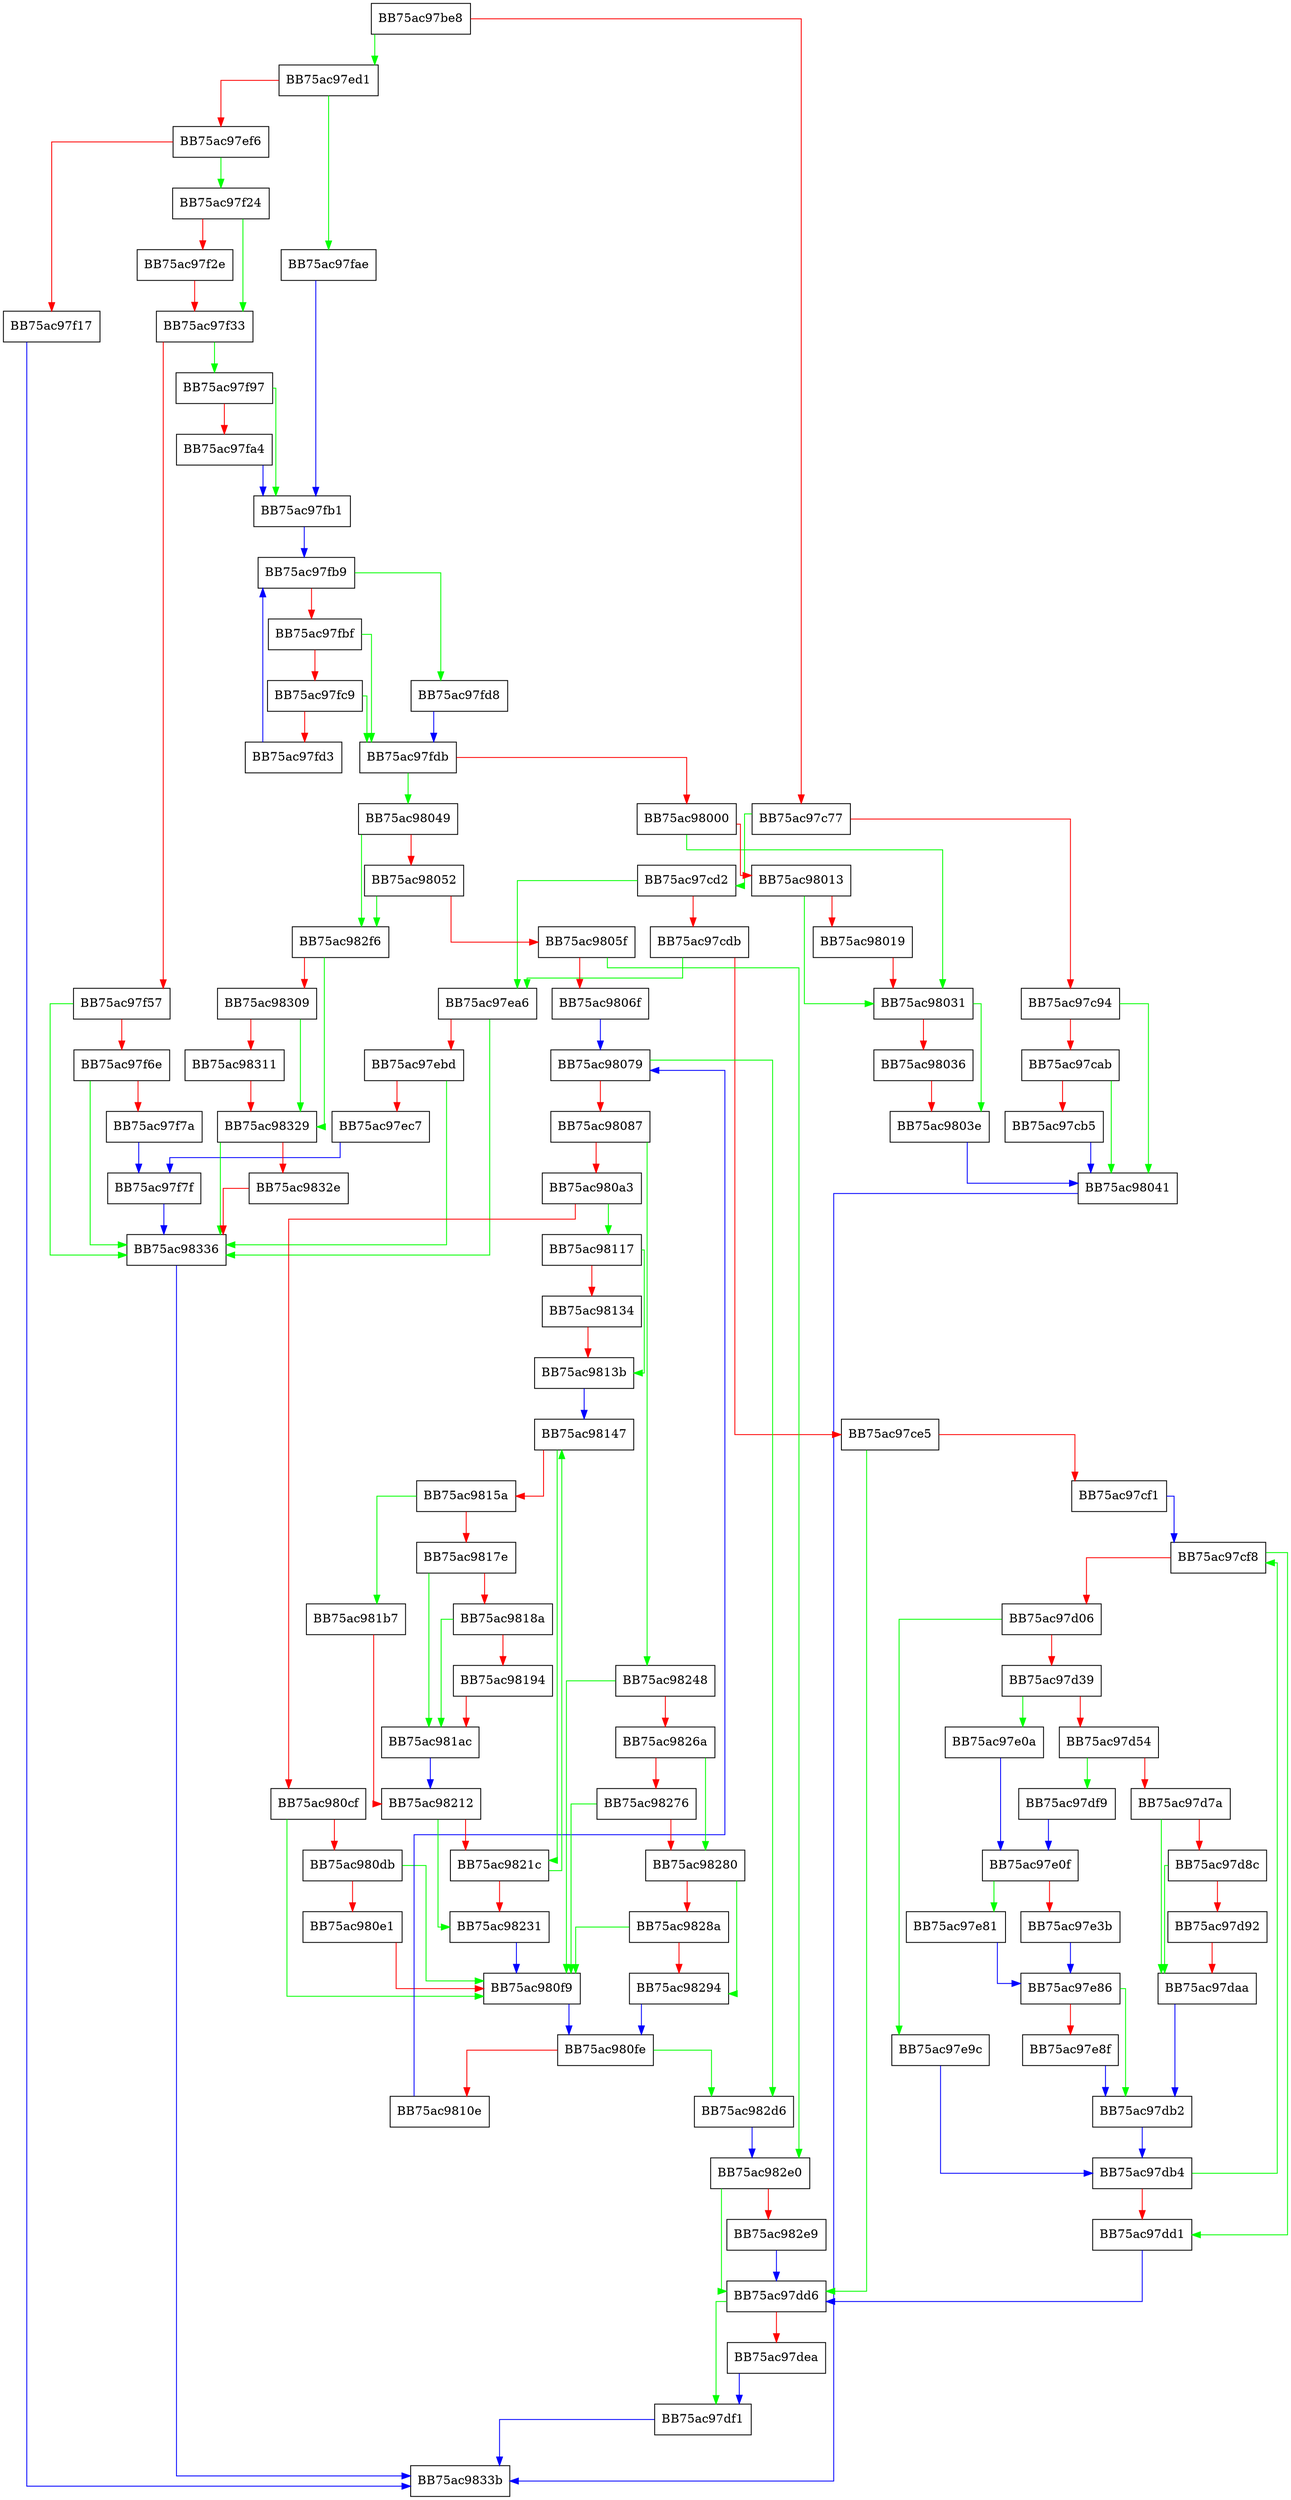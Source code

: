 digraph ReportPUALatents {
  node [shape="box"];
  graph [splines=ortho];
  BB75ac97be8 -> BB75ac97ed1 [color="green"];
  BB75ac97be8 -> BB75ac97c77 [color="red"];
  BB75ac97c77 -> BB75ac97cd2 [color="green"];
  BB75ac97c77 -> BB75ac97c94 [color="red"];
  BB75ac97c94 -> BB75ac98041 [color="green"];
  BB75ac97c94 -> BB75ac97cab [color="red"];
  BB75ac97cab -> BB75ac98041 [color="green"];
  BB75ac97cab -> BB75ac97cb5 [color="red"];
  BB75ac97cb5 -> BB75ac98041 [color="blue"];
  BB75ac97cd2 -> BB75ac97ea6 [color="green"];
  BB75ac97cd2 -> BB75ac97cdb [color="red"];
  BB75ac97cdb -> BB75ac97ea6 [color="green"];
  BB75ac97cdb -> BB75ac97ce5 [color="red"];
  BB75ac97ce5 -> BB75ac97dd6 [color="green"];
  BB75ac97ce5 -> BB75ac97cf1 [color="red"];
  BB75ac97cf1 -> BB75ac97cf8 [color="blue"];
  BB75ac97cf8 -> BB75ac97dd1 [color="green"];
  BB75ac97cf8 -> BB75ac97d06 [color="red"];
  BB75ac97d06 -> BB75ac97e9c [color="green"];
  BB75ac97d06 -> BB75ac97d39 [color="red"];
  BB75ac97d39 -> BB75ac97e0a [color="green"];
  BB75ac97d39 -> BB75ac97d54 [color="red"];
  BB75ac97d54 -> BB75ac97df9 [color="green"];
  BB75ac97d54 -> BB75ac97d7a [color="red"];
  BB75ac97d7a -> BB75ac97daa [color="green"];
  BB75ac97d7a -> BB75ac97d8c [color="red"];
  BB75ac97d8c -> BB75ac97daa [color="green"];
  BB75ac97d8c -> BB75ac97d92 [color="red"];
  BB75ac97d92 -> BB75ac97daa [color="red"];
  BB75ac97daa -> BB75ac97db2 [color="blue"];
  BB75ac97db2 -> BB75ac97db4 [color="blue"];
  BB75ac97db4 -> BB75ac97cf8 [color="green"];
  BB75ac97db4 -> BB75ac97dd1 [color="red"];
  BB75ac97dd1 -> BB75ac97dd6 [color="blue"];
  BB75ac97dd6 -> BB75ac97df1 [color="green"];
  BB75ac97dd6 -> BB75ac97dea [color="red"];
  BB75ac97dea -> BB75ac97df1 [color="blue"];
  BB75ac97df1 -> BB75ac9833b [color="blue"];
  BB75ac97df9 -> BB75ac97e0f [color="blue"];
  BB75ac97e0a -> BB75ac97e0f [color="blue"];
  BB75ac97e0f -> BB75ac97e81 [color="green"];
  BB75ac97e0f -> BB75ac97e3b [color="red"];
  BB75ac97e3b -> BB75ac97e86 [color="blue"];
  BB75ac97e81 -> BB75ac97e86 [color="blue"];
  BB75ac97e86 -> BB75ac97db2 [color="green"];
  BB75ac97e86 -> BB75ac97e8f [color="red"];
  BB75ac97e8f -> BB75ac97db2 [color="blue"];
  BB75ac97e9c -> BB75ac97db4 [color="blue"];
  BB75ac97ea6 -> BB75ac98336 [color="green"];
  BB75ac97ea6 -> BB75ac97ebd [color="red"];
  BB75ac97ebd -> BB75ac98336 [color="green"];
  BB75ac97ebd -> BB75ac97ec7 [color="red"];
  BB75ac97ec7 -> BB75ac97f7f [color="blue"];
  BB75ac97ed1 -> BB75ac97fae [color="green"];
  BB75ac97ed1 -> BB75ac97ef6 [color="red"];
  BB75ac97ef6 -> BB75ac97f24 [color="green"];
  BB75ac97ef6 -> BB75ac97f17 [color="red"];
  BB75ac97f17 -> BB75ac9833b [color="blue"];
  BB75ac97f24 -> BB75ac97f33 [color="green"];
  BB75ac97f24 -> BB75ac97f2e [color="red"];
  BB75ac97f2e -> BB75ac97f33 [color="red"];
  BB75ac97f33 -> BB75ac97f97 [color="green"];
  BB75ac97f33 -> BB75ac97f57 [color="red"];
  BB75ac97f57 -> BB75ac98336 [color="green"];
  BB75ac97f57 -> BB75ac97f6e [color="red"];
  BB75ac97f6e -> BB75ac98336 [color="green"];
  BB75ac97f6e -> BB75ac97f7a [color="red"];
  BB75ac97f7a -> BB75ac97f7f [color="blue"];
  BB75ac97f7f -> BB75ac98336 [color="blue"];
  BB75ac97f97 -> BB75ac97fb1 [color="green"];
  BB75ac97f97 -> BB75ac97fa4 [color="red"];
  BB75ac97fa4 -> BB75ac97fb1 [color="blue"];
  BB75ac97fae -> BB75ac97fb1 [color="blue"];
  BB75ac97fb1 -> BB75ac97fb9 [color="blue"];
  BB75ac97fb9 -> BB75ac97fd8 [color="green"];
  BB75ac97fb9 -> BB75ac97fbf [color="red"];
  BB75ac97fbf -> BB75ac97fdb [color="green"];
  BB75ac97fbf -> BB75ac97fc9 [color="red"];
  BB75ac97fc9 -> BB75ac97fdb [color="green"];
  BB75ac97fc9 -> BB75ac97fd3 [color="red"];
  BB75ac97fd3 -> BB75ac97fb9 [color="blue"];
  BB75ac97fd8 -> BB75ac97fdb [color="blue"];
  BB75ac97fdb -> BB75ac98049 [color="green"];
  BB75ac97fdb -> BB75ac98000 [color="red"];
  BB75ac98000 -> BB75ac98031 [color="green"];
  BB75ac98000 -> BB75ac98013 [color="red"];
  BB75ac98013 -> BB75ac98031 [color="green"];
  BB75ac98013 -> BB75ac98019 [color="red"];
  BB75ac98019 -> BB75ac98031 [color="red"];
  BB75ac98031 -> BB75ac9803e [color="green"];
  BB75ac98031 -> BB75ac98036 [color="red"];
  BB75ac98036 -> BB75ac9803e [color="red"];
  BB75ac9803e -> BB75ac98041 [color="blue"];
  BB75ac98041 -> BB75ac9833b [color="blue"];
  BB75ac98049 -> BB75ac982f6 [color="green"];
  BB75ac98049 -> BB75ac98052 [color="red"];
  BB75ac98052 -> BB75ac982f6 [color="green"];
  BB75ac98052 -> BB75ac9805f [color="red"];
  BB75ac9805f -> BB75ac982e0 [color="green"];
  BB75ac9805f -> BB75ac9806f [color="red"];
  BB75ac9806f -> BB75ac98079 [color="blue"];
  BB75ac98079 -> BB75ac982d6 [color="green"];
  BB75ac98079 -> BB75ac98087 [color="red"];
  BB75ac98087 -> BB75ac98248 [color="green"];
  BB75ac98087 -> BB75ac980a3 [color="red"];
  BB75ac980a3 -> BB75ac98117 [color="green"];
  BB75ac980a3 -> BB75ac980cf [color="red"];
  BB75ac980cf -> BB75ac980f9 [color="green"];
  BB75ac980cf -> BB75ac980db [color="red"];
  BB75ac980db -> BB75ac980f9 [color="green"];
  BB75ac980db -> BB75ac980e1 [color="red"];
  BB75ac980e1 -> BB75ac980f9 [color="red"];
  BB75ac980f9 -> BB75ac980fe [color="blue"];
  BB75ac980fe -> BB75ac982d6 [color="green"];
  BB75ac980fe -> BB75ac9810e [color="red"];
  BB75ac9810e -> BB75ac98079 [color="blue"];
  BB75ac98117 -> BB75ac9813b [color="green"];
  BB75ac98117 -> BB75ac98134 [color="red"];
  BB75ac98134 -> BB75ac9813b [color="red"];
  BB75ac9813b -> BB75ac98147 [color="blue"];
  BB75ac98147 -> BB75ac9821c [color="green"];
  BB75ac98147 -> BB75ac9815a [color="red"];
  BB75ac9815a -> BB75ac981b7 [color="green"];
  BB75ac9815a -> BB75ac9817e [color="red"];
  BB75ac9817e -> BB75ac981ac [color="green"];
  BB75ac9817e -> BB75ac9818a [color="red"];
  BB75ac9818a -> BB75ac981ac [color="green"];
  BB75ac9818a -> BB75ac98194 [color="red"];
  BB75ac98194 -> BB75ac981ac [color="red"];
  BB75ac981ac -> BB75ac98212 [color="blue"];
  BB75ac981b7 -> BB75ac98212 [color="red"];
  BB75ac98212 -> BB75ac98231 [color="green"];
  BB75ac98212 -> BB75ac9821c [color="red"];
  BB75ac9821c -> BB75ac98147 [color="green"];
  BB75ac9821c -> BB75ac98231 [color="red"];
  BB75ac98231 -> BB75ac980f9 [color="blue"];
  BB75ac98248 -> BB75ac980f9 [color="green"];
  BB75ac98248 -> BB75ac9826a [color="red"];
  BB75ac9826a -> BB75ac98280 [color="green"];
  BB75ac9826a -> BB75ac98276 [color="red"];
  BB75ac98276 -> BB75ac980f9 [color="green"];
  BB75ac98276 -> BB75ac98280 [color="red"];
  BB75ac98280 -> BB75ac98294 [color="green"];
  BB75ac98280 -> BB75ac9828a [color="red"];
  BB75ac9828a -> BB75ac980f9 [color="green"];
  BB75ac9828a -> BB75ac98294 [color="red"];
  BB75ac98294 -> BB75ac980fe [color="blue"];
  BB75ac982d6 -> BB75ac982e0 [color="blue"];
  BB75ac982e0 -> BB75ac97dd6 [color="green"];
  BB75ac982e0 -> BB75ac982e9 [color="red"];
  BB75ac982e9 -> BB75ac97dd6 [color="blue"];
  BB75ac982f6 -> BB75ac98329 [color="green"];
  BB75ac982f6 -> BB75ac98309 [color="red"];
  BB75ac98309 -> BB75ac98329 [color="green"];
  BB75ac98309 -> BB75ac98311 [color="red"];
  BB75ac98311 -> BB75ac98329 [color="red"];
  BB75ac98329 -> BB75ac98336 [color="green"];
  BB75ac98329 -> BB75ac9832e [color="red"];
  BB75ac9832e -> BB75ac98336 [color="red"];
  BB75ac98336 -> BB75ac9833b [color="blue"];
}